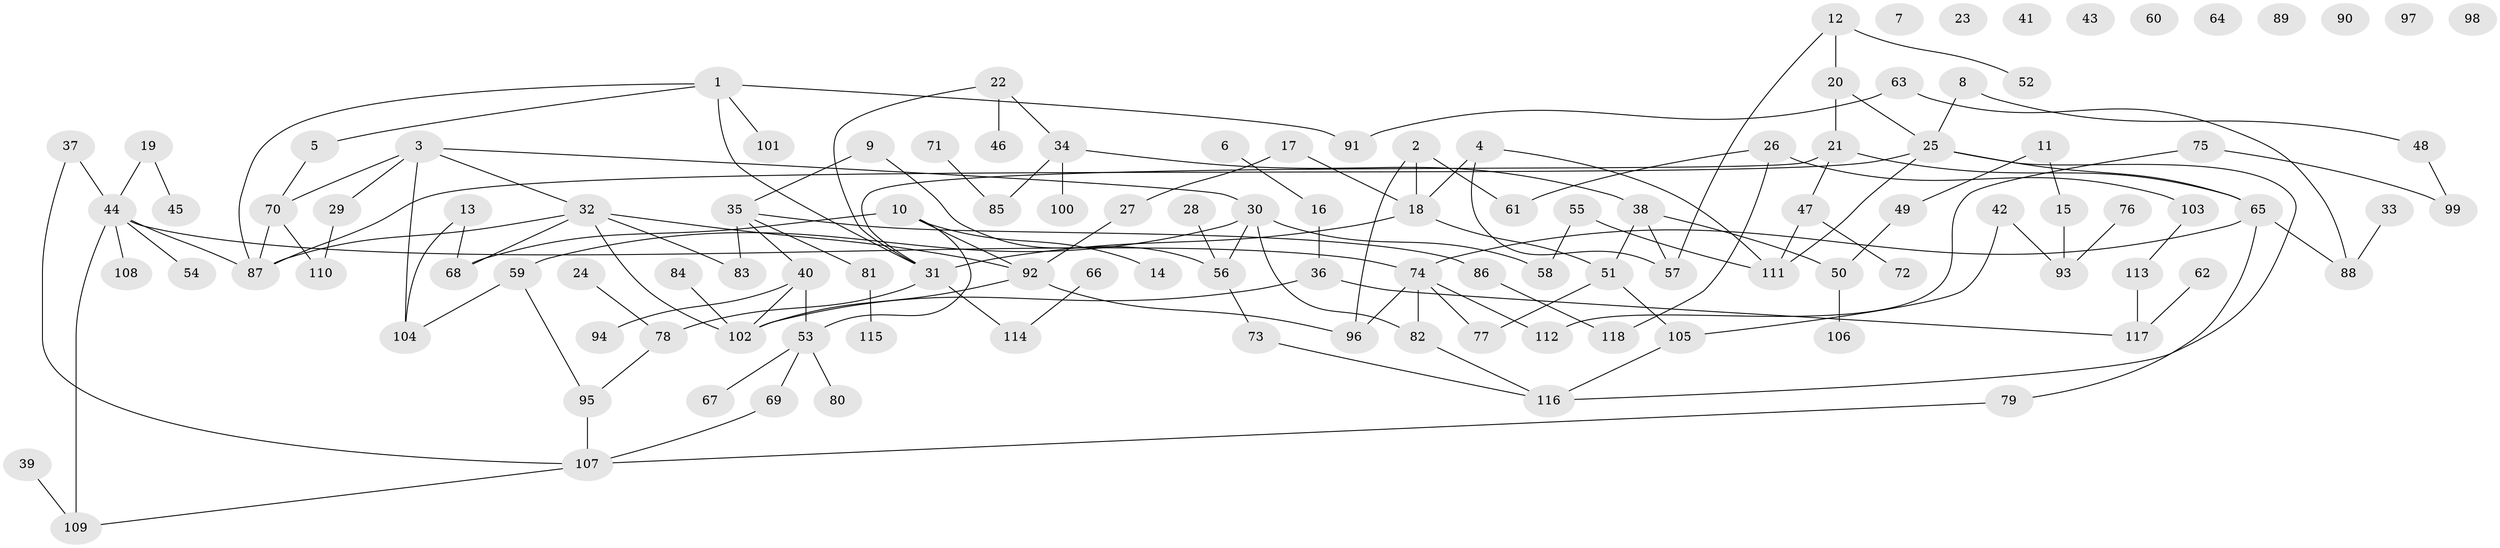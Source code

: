 // Generated by graph-tools (version 1.1) at 2025/33/03/09/25 02:33:32]
// undirected, 118 vertices, 144 edges
graph export_dot {
graph [start="1"]
  node [color=gray90,style=filled];
  1;
  2;
  3;
  4;
  5;
  6;
  7;
  8;
  9;
  10;
  11;
  12;
  13;
  14;
  15;
  16;
  17;
  18;
  19;
  20;
  21;
  22;
  23;
  24;
  25;
  26;
  27;
  28;
  29;
  30;
  31;
  32;
  33;
  34;
  35;
  36;
  37;
  38;
  39;
  40;
  41;
  42;
  43;
  44;
  45;
  46;
  47;
  48;
  49;
  50;
  51;
  52;
  53;
  54;
  55;
  56;
  57;
  58;
  59;
  60;
  61;
  62;
  63;
  64;
  65;
  66;
  67;
  68;
  69;
  70;
  71;
  72;
  73;
  74;
  75;
  76;
  77;
  78;
  79;
  80;
  81;
  82;
  83;
  84;
  85;
  86;
  87;
  88;
  89;
  90;
  91;
  92;
  93;
  94;
  95;
  96;
  97;
  98;
  99;
  100;
  101;
  102;
  103;
  104;
  105;
  106;
  107;
  108;
  109;
  110;
  111;
  112;
  113;
  114;
  115;
  116;
  117;
  118;
  1 -- 5;
  1 -- 31;
  1 -- 87;
  1 -- 91;
  1 -- 101;
  2 -- 18;
  2 -- 61;
  2 -- 96;
  3 -- 29;
  3 -- 30;
  3 -- 32;
  3 -- 70;
  3 -- 104;
  4 -- 18;
  4 -- 57;
  4 -- 111;
  5 -- 70;
  6 -- 16;
  8 -- 25;
  8 -- 48;
  9 -- 35;
  9 -- 56;
  10 -- 14;
  10 -- 53;
  10 -- 68;
  10 -- 92;
  11 -- 15;
  11 -- 49;
  12 -- 20;
  12 -- 52;
  12 -- 57;
  13 -- 68;
  13 -- 104;
  15 -- 93;
  16 -- 36;
  17 -- 18;
  17 -- 27;
  18 -- 31;
  18 -- 51;
  19 -- 44;
  19 -- 45;
  20 -- 21;
  20 -- 25;
  21 -- 31;
  21 -- 47;
  21 -- 65;
  22 -- 31;
  22 -- 34;
  22 -- 46;
  24 -- 78;
  25 -- 65;
  25 -- 87;
  25 -- 111;
  25 -- 116;
  26 -- 61;
  26 -- 103;
  26 -- 118;
  27 -- 92;
  28 -- 56;
  29 -- 110;
  30 -- 56;
  30 -- 58;
  30 -- 59;
  30 -- 82;
  31 -- 78;
  31 -- 114;
  32 -- 68;
  32 -- 83;
  32 -- 87;
  32 -- 92;
  32 -- 102;
  33 -- 88;
  34 -- 38;
  34 -- 85;
  34 -- 100;
  35 -- 40;
  35 -- 81;
  35 -- 83;
  35 -- 86;
  36 -- 102;
  36 -- 117;
  37 -- 44;
  37 -- 107;
  38 -- 50;
  38 -- 51;
  38 -- 57;
  39 -- 109;
  40 -- 53;
  40 -- 94;
  40 -- 102;
  42 -- 93;
  42 -- 105;
  44 -- 54;
  44 -- 74;
  44 -- 87;
  44 -- 108;
  44 -- 109;
  47 -- 72;
  47 -- 111;
  48 -- 99;
  49 -- 50;
  50 -- 106;
  51 -- 77;
  51 -- 105;
  53 -- 67;
  53 -- 69;
  53 -- 80;
  55 -- 58;
  55 -- 111;
  56 -- 73;
  59 -- 95;
  59 -- 104;
  62 -- 117;
  63 -- 88;
  63 -- 91;
  65 -- 74;
  65 -- 79;
  65 -- 88;
  66 -- 114;
  69 -- 107;
  70 -- 87;
  70 -- 110;
  71 -- 85;
  73 -- 116;
  74 -- 77;
  74 -- 82;
  74 -- 96;
  74 -- 112;
  75 -- 99;
  75 -- 112;
  76 -- 93;
  78 -- 95;
  79 -- 107;
  81 -- 115;
  82 -- 116;
  84 -- 102;
  86 -- 118;
  92 -- 96;
  92 -- 102;
  95 -- 107;
  103 -- 113;
  105 -- 116;
  107 -- 109;
  113 -- 117;
}
